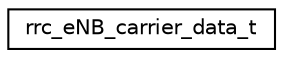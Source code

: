digraph "Graphical Class Hierarchy"
{
 // LATEX_PDF_SIZE
  edge [fontname="Helvetica",fontsize="10",labelfontname="Helvetica",labelfontsize="10"];
  node [fontname="Helvetica",fontsize="10",shape=record];
  rankdir="LR";
  Node0 [label="rrc_eNB_carrier_data_t",height=0.2,width=0.4,color="black", fillcolor="white", style="filled",URL="$structrrc__eNB__carrier__data__t.html",tooltip=" "];
}
